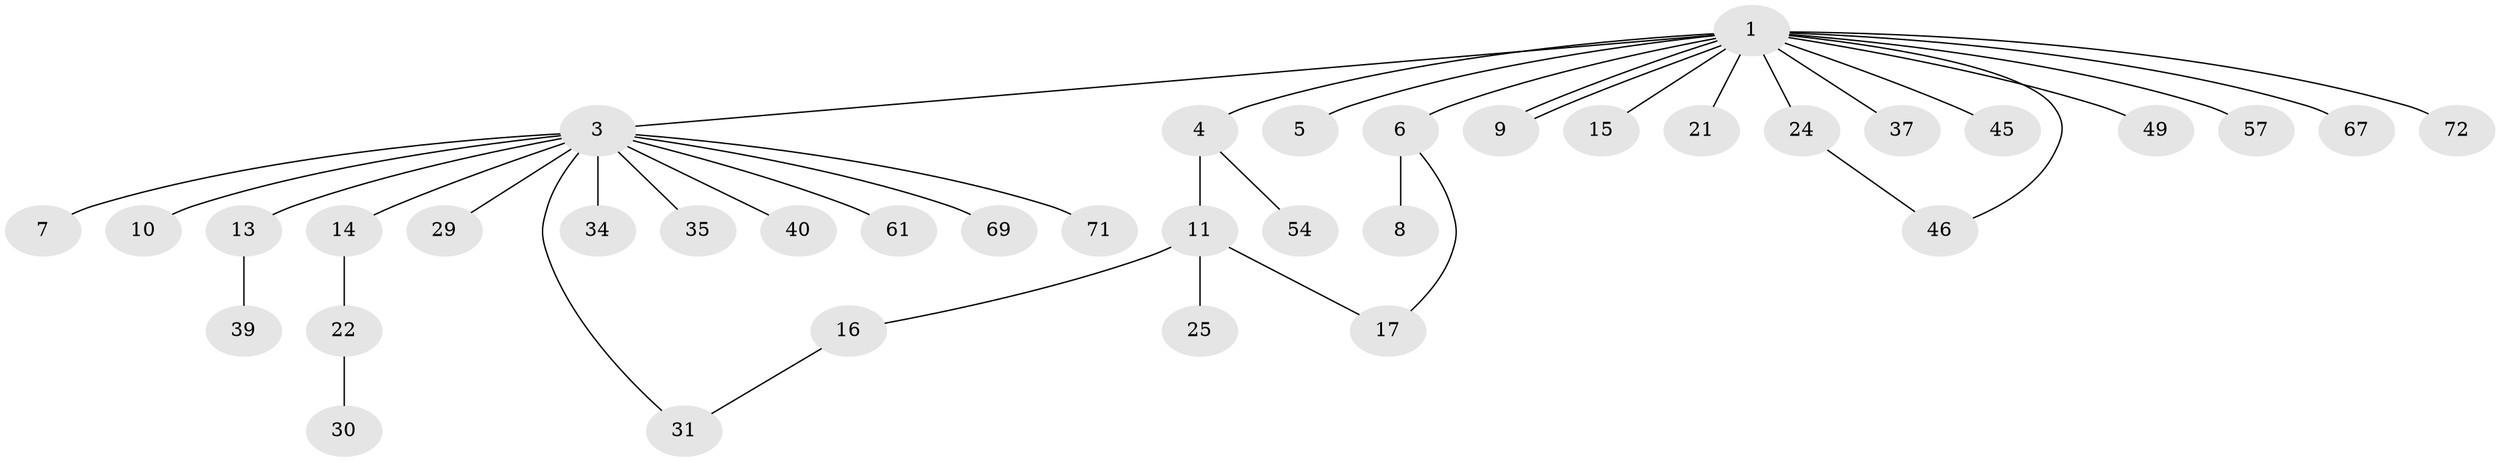 // original degree distribution, {14: 0.013513513513513514, 4: 0.04054054054054054, 13: 0.013513513513513514, 3: 0.08108108108108109, 1: 0.6081081081081081, 5: 0.013513513513513514, 2: 0.20270270270270271, 8: 0.013513513513513514, 9: 0.013513513513513514}
// Generated by graph-tools (version 1.1) at 2025/14/03/09/25 04:14:31]
// undirected, 37 vertices, 40 edges
graph export_dot {
graph [start="1"]
  node [color=gray90,style=filled];
  1 [super="+2"];
  3;
  4;
  5;
  6 [super="+18+38"];
  7;
  8 [super="+53"];
  9 [super="+65"];
  10 [super="+52"];
  11 [super="+20+32+56+62+63+12"];
  13 [super="+26"];
  14 [super="+50+59+70+74+19+41+23"];
  15 [super="+51"];
  16 [super="+43+47"];
  17;
  21;
  22 [super="+28+68"];
  24 [super="+27"];
  25;
  29;
  30;
  31 [super="+48+36"];
  34;
  35 [super="+73"];
  37;
  39;
  40;
  45;
  46 [super="+60"];
  49;
  54;
  57;
  61;
  67;
  69;
  71;
  72;
  1 -- 3;
  1 -- 4;
  1 -- 5;
  1 -- 6;
  1 -- 9;
  1 -- 9;
  1 -- 24;
  1 -- 37;
  1 -- 46;
  1 -- 49;
  1 -- 57;
  1 -- 67;
  1 -- 72;
  1 -- 21;
  1 -- 45;
  1 -- 15;
  3 -- 7;
  3 -- 10;
  3 -- 13;
  3 -- 14;
  3 -- 29;
  3 -- 34;
  3 -- 35;
  3 -- 40;
  3 -- 61;
  3 -- 69;
  3 -- 71;
  3 -- 31;
  4 -- 11;
  4 -- 54;
  6 -- 8;
  6 -- 17;
  11 -- 16;
  11 -- 25;
  11 -- 17;
  13 -- 39;
  14 -- 22;
  16 -- 31;
  22 -- 30;
  24 -- 46;
}
